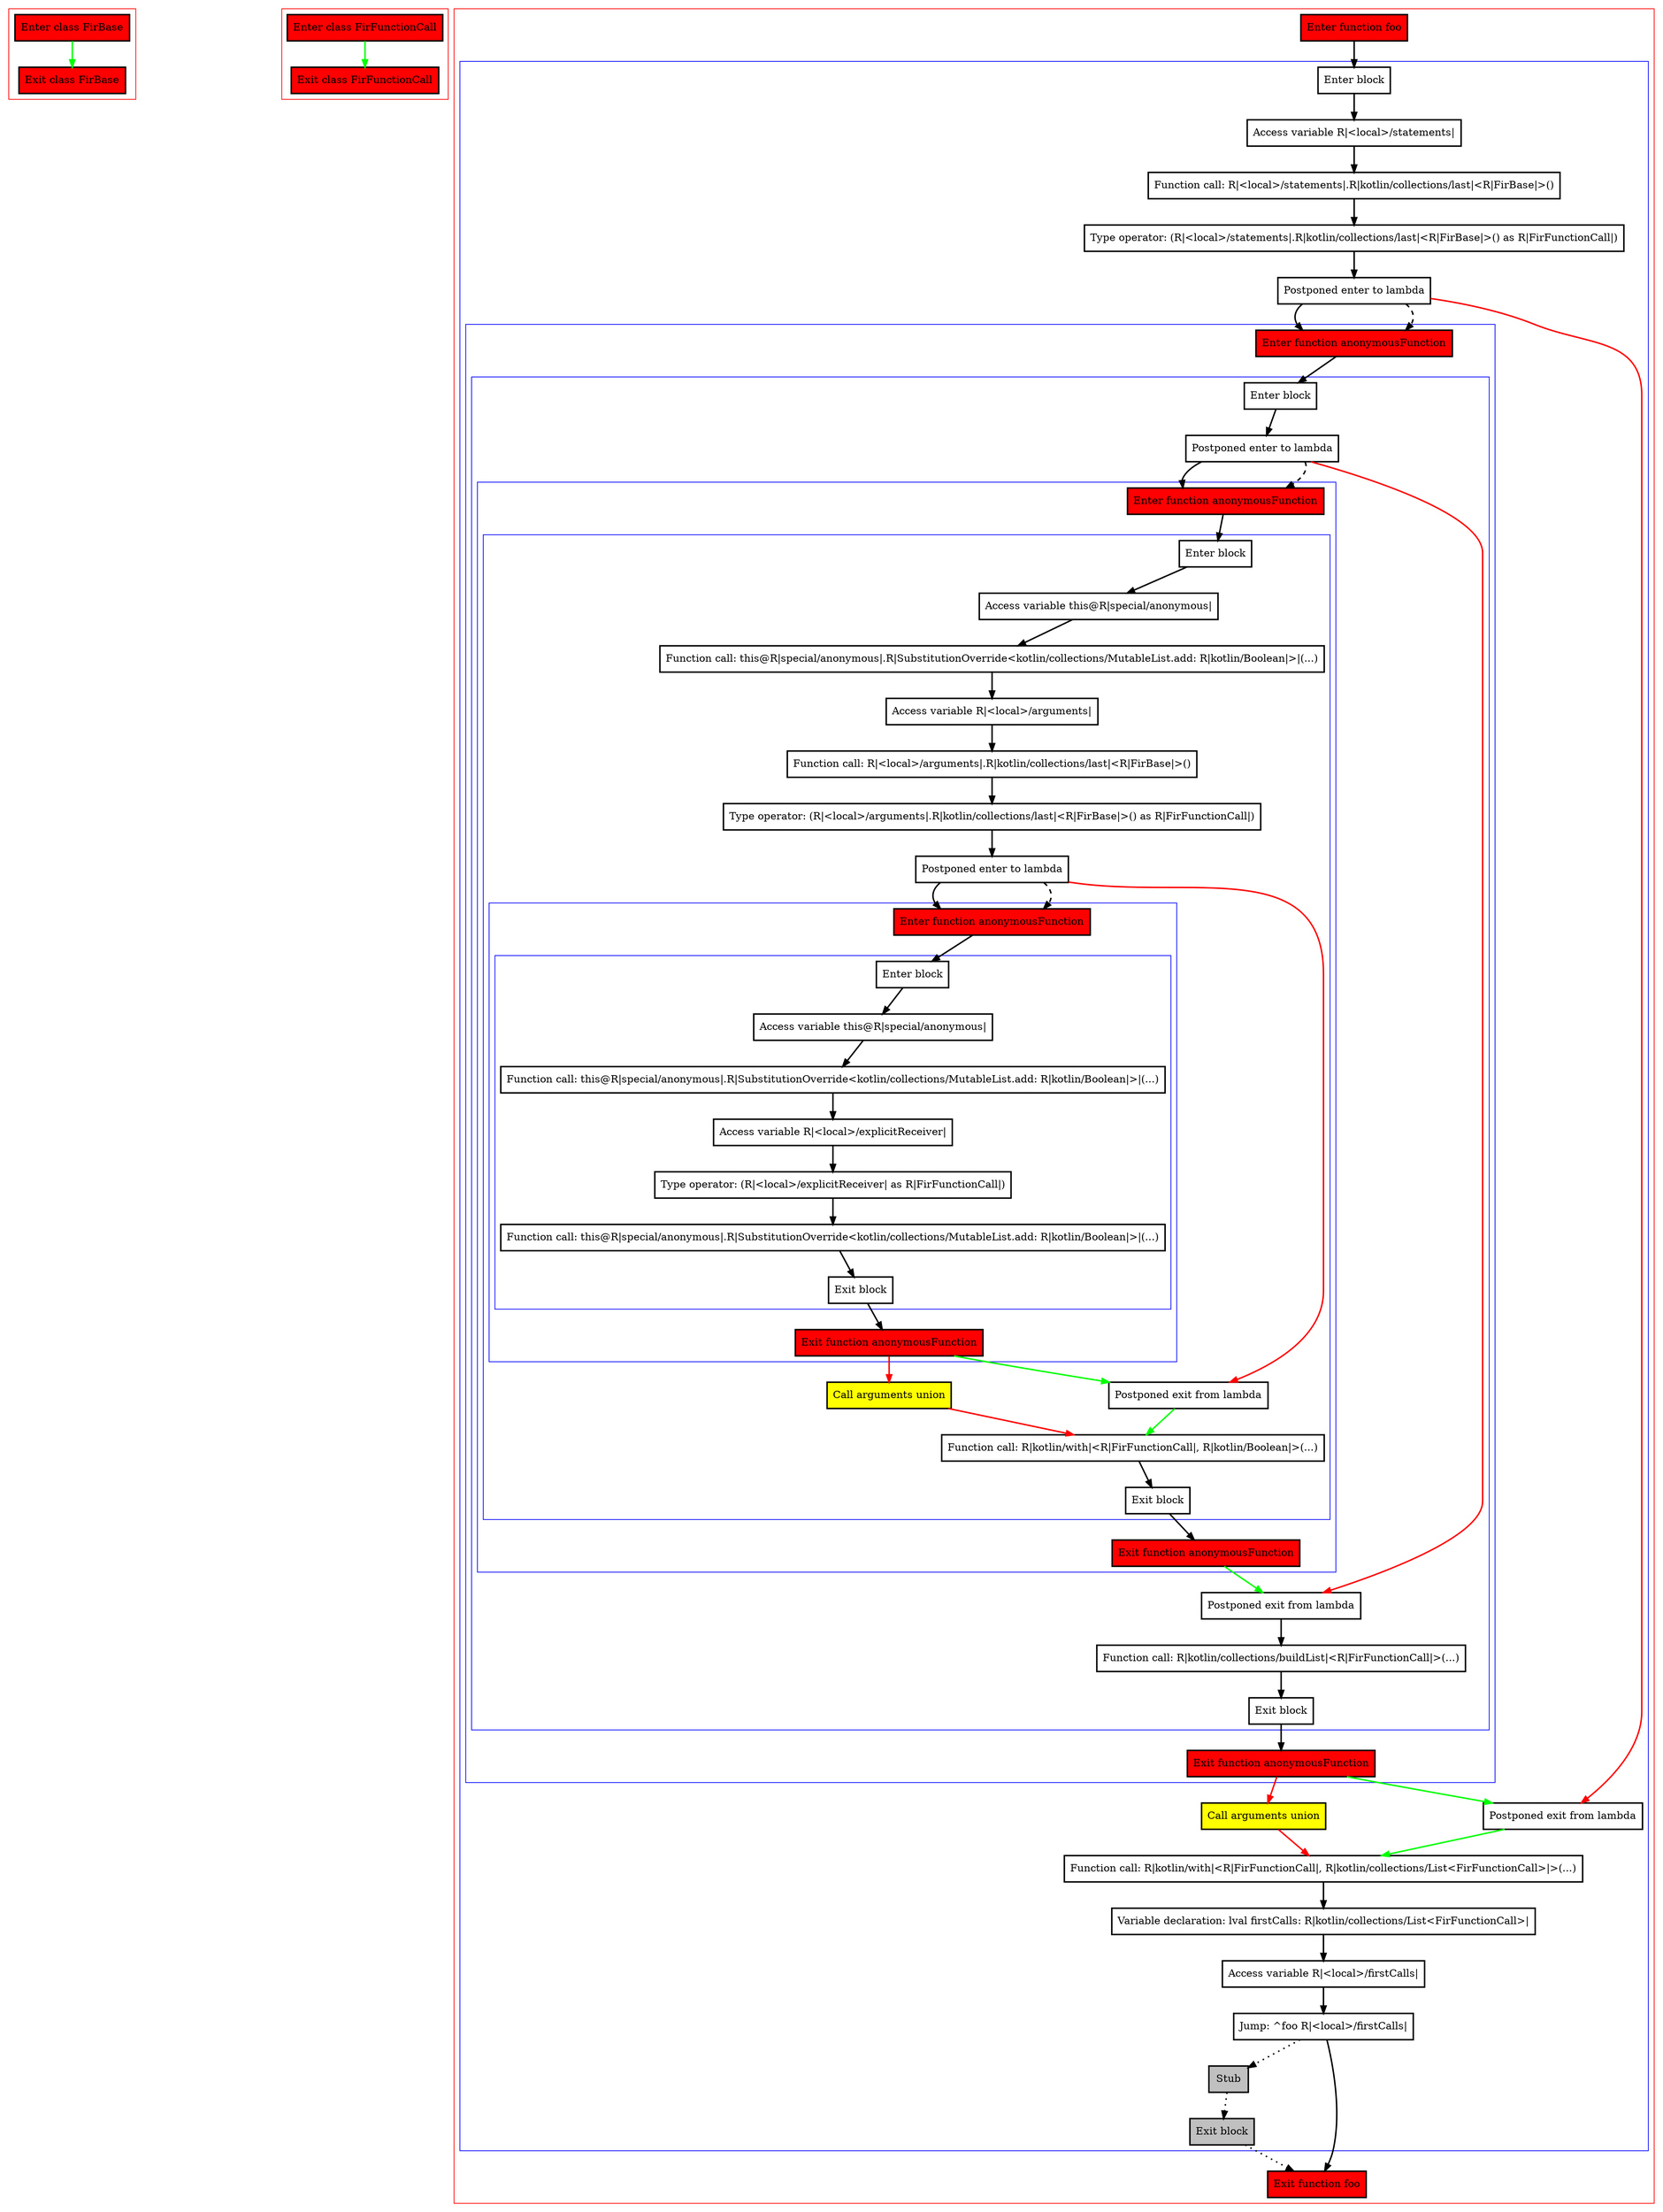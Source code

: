 digraph complexPostponedCfg_kt {
    graph [nodesep=3]
    node [shape=box penwidth=2]
    edge [penwidth=2]

    subgraph cluster_0 {
        color=red
        0 [label="Enter class FirBase" style="filled" fillcolor=red];
        1 [label="Exit class FirBase" style="filled" fillcolor=red];
    }
    0 -> {1} [color=green];

    subgraph cluster_1 {
        color=red
        2 [label="Enter class FirFunctionCall" style="filled" fillcolor=red];
        3 [label="Exit class FirFunctionCall" style="filled" fillcolor=red];
    }
    2 -> {3} [color=green];

    subgraph cluster_2 {
        color=red
        4 [label="Enter function foo" style="filled" fillcolor=red];
        subgraph cluster_3 {
            color=blue
            5 [label="Enter block"];
            6 [label="Access variable R|<local>/statements|"];
            7 [label="Function call: R|<local>/statements|.R|kotlin/collections/last|<R|FirBase|>()"];
            8 [label="Type operator: (R|<local>/statements|.R|kotlin/collections/last|<R|FirBase|>() as R|FirFunctionCall|)"];
            9 [label="Postponed enter to lambda"];
            subgraph cluster_4 {
                color=blue
                19 [label="Enter function anonymousFunction" style="filled" fillcolor=red];
                subgraph cluster_5 {
                    color=blue
                    20 [label="Enter block"];
                    21 [label="Postponed enter to lambda"];
                    subgraph cluster_6 {
                        color=blue
                        26 [label="Enter function anonymousFunction" style="filled" fillcolor=red];
                        subgraph cluster_7 {
                            color=blue
                            27 [label="Enter block"];
                            28 [label="Access variable this@R|special/anonymous|"];
                            29 [label="Function call: this@R|special/anonymous|.R|SubstitutionOverride<kotlin/collections/MutableList.add: R|kotlin/Boolean|>|(...)"];
                            30 [label="Access variable R|<local>/arguments|"];
                            31 [label="Function call: R|<local>/arguments|.R|kotlin/collections/last|<R|FirBase|>()"];
                            32 [label="Type operator: (R|<local>/arguments|.R|kotlin/collections/last|<R|FirBase|>() as R|FirFunctionCall|)"];
                            33 [label="Postponed enter to lambda"];
                            subgraph cluster_8 {
                                color=blue
                                39 [label="Enter function anonymousFunction" style="filled" fillcolor=red];
                                subgraph cluster_9 {
                                    color=blue
                                    40 [label="Enter block"];
                                    41 [label="Access variable this@R|special/anonymous|"];
                                    42 [label="Function call: this@R|special/anonymous|.R|SubstitutionOverride<kotlin/collections/MutableList.add: R|kotlin/Boolean|>|(...)"];
                                    43 [label="Access variable R|<local>/explicitReceiver|"];
                                    44 [label="Type operator: (R|<local>/explicitReceiver| as R|FirFunctionCall|)"];
                                    45 [label="Function call: this@R|special/anonymous|.R|SubstitutionOverride<kotlin/collections/MutableList.add: R|kotlin/Boolean|>|(...)"];
                                    46 [label="Exit block"];
                                }
                                47 [label="Exit function anonymousFunction" style="filled" fillcolor=red];
                            }
                            34 [label="Call arguments union" style="filled" fillcolor=yellow];
                            35 [label="Postponed exit from lambda"];
                            36 [label="Function call: R|kotlin/with|<R|FirFunctionCall|, R|kotlin/Boolean|>(...)"];
                            37 [label="Exit block"];
                        }
                        38 [label="Exit function anonymousFunction" style="filled" fillcolor=red];
                    }
                    22 [label="Postponed exit from lambda"];
                    23 [label="Function call: R|kotlin/collections/buildList|<R|FirFunctionCall|>(...)"];
                    24 [label="Exit block"];
                }
                25 [label="Exit function anonymousFunction" style="filled" fillcolor=red];
            }
            10 [label="Call arguments union" style="filled" fillcolor=yellow];
            11 [label="Postponed exit from lambda"];
            12 [label="Function call: R|kotlin/with|<R|FirFunctionCall|, R|kotlin/collections/List<FirFunctionCall>|>(...)"];
            13 [label="Variable declaration: lval firstCalls: R|kotlin/collections/List<FirFunctionCall>|"];
            14 [label="Access variable R|<local>/firstCalls|"];
            15 [label="Jump: ^foo R|<local>/firstCalls|"];
            16 [label="Stub" style="filled" fillcolor=gray];
            17 [label="Exit block" style="filled" fillcolor=gray];
        }
        18 [label="Exit function foo" style="filled" fillcolor=red];
    }
    4 -> {5};
    5 -> {6};
    6 -> {7};
    7 -> {8};
    8 -> {9};
    9 -> {19};
    9 -> {11} [color=red];
    9 -> {19} [style=dashed];
    10 -> {12} [color=red];
    11 -> {12} [color=green];
    12 -> {13};
    13 -> {14};
    14 -> {15};
    15 -> {18};
    15 -> {16} [style=dotted];
    16 -> {17} [style=dotted];
    17 -> {18} [style=dotted];
    19 -> {20};
    20 -> {21};
    21 -> {26};
    21 -> {22} [color=red];
    21 -> {26} [style=dashed];
    22 -> {23};
    23 -> {24};
    24 -> {25};
    25 -> {10} [color=red];
    25 -> {11} [color=green];
    26 -> {27};
    27 -> {28};
    28 -> {29};
    29 -> {30};
    30 -> {31};
    31 -> {32};
    32 -> {33};
    33 -> {39};
    33 -> {35} [color=red];
    33 -> {39} [style=dashed];
    34 -> {36} [color=red];
    35 -> {36} [color=green];
    36 -> {37};
    37 -> {38};
    38 -> {22} [color=green];
    39 -> {40};
    40 -> {41};
    41 -> {42};
    42 -> {43};
    43 -> {44};
    44 -> {45};
    45 -> {46};
    46 -> {47};
    47 -> {34} [color=red];
    47 -> {35} [color=green];

}
